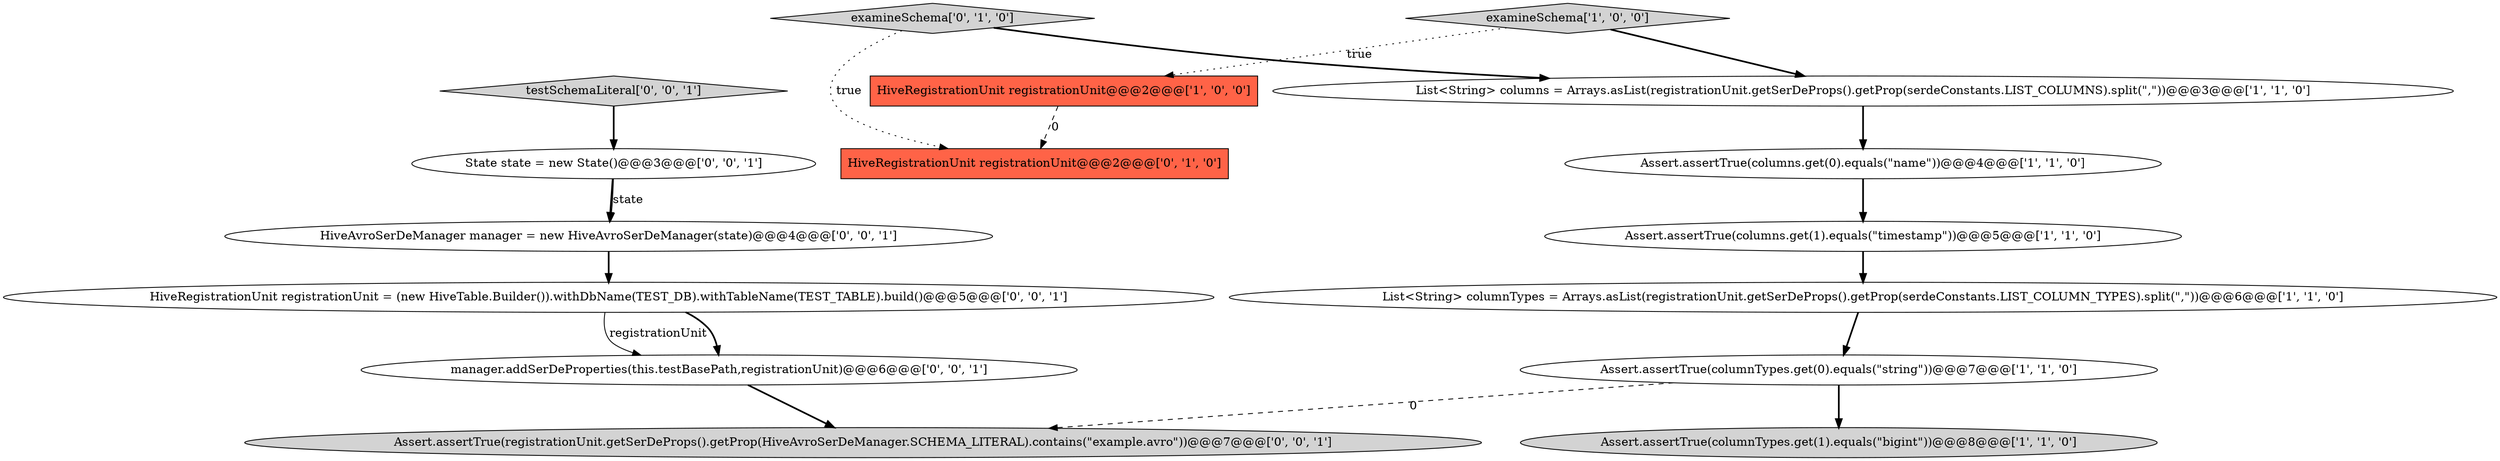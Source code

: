digraph {
14 [style = filled, label = "Assert.assertTrue(registrationUnit.getSerDeProps().getProp(HiveAvroSerDeManager.SCHEMA_LITERAL).contains(\"example.avro\"))@@@7@@@['0', '0', '1']", fillcolor = lightgray, shape = ellipse image = "AAA0AAABBB3BBB"];
10 [style = filled, label = "HiveRegistrationUnit registrationUnit = (new HiveTable.Builder()).withDbName(TEST_DB).withTableName(TEST_TABLE).build()@@@5@@@['0', '0', '1']", fillcolor = white, shape = ellipse image = "AAA0AAABBB3BBB"];
8 [style = filled, label = "HiveRegistrationUnit registrationUnit@@@2@@@['0', '1', '0']", fillcolor = tomato, shape = box image = "AAA1AAABBB2BBB"];
12 [style = filled, label = "State state = new State()@@@3@@@['0', '0', '1']", fillcolor = white, shape = ellipse image = "AAA0AAABBB3BBB"];
13 [style = filled, label = "HiveAvroSerDeManager manager = new HiveAvroSerDeManager(state)@@@4@@@['0', '0', '1']", fillcolor = white, shape = ellipse image = "AAA0AAABBB3BBB"];
1 [style = filled, label = "Assert.assertTrue(columnTypes.get(1).equals(\"bigint\"))@@@8@@@['1', '1', '0']", fillcolor = lightgray, shape = ellipse image = "AAA0AAABBB1BBB"];
15 [style = filled, label = "manager.addSerDeProperties(this.testBasePath,registrationUnit)@@@6@@@['0', '0', '1']", fillcolor = white, shape = ellipse image = "AAA0AAABBB3BBB"];
3 [style = filled, label = "List<String> columns = Arrays.asList(registrationUnit.getSerDeProps().getProp(serdeConstants.LIST_COLUMNS).split(\",\"))@@@3@@@['1', '1', '0']", fillcolor = white, shape = ellipse image = "AAA0AAABBB1BBB"];
2 [style = filled, label = "HiveRegistrationUnit registrationUnit@@@2@@@['1', '0', '0']", fillcolor = tomato, shape = box image = "AAA1AAABBB1BBB"];
7 [style = filled, label = "Assert.assertTrue(columns.get(1).equals(\"timestamp\"))@@@5@@@['1', '1', '0']", fillcolor = white, shape = ellipse image = "AAA0AAABBB1BBB"];
0 [style = filled, label = "Assert.assertTrue(columns.get(0).equals(\"name\"))@@@4@@@['1', '1', '0']", fillcolor = white, shape = ellipse image = "AAA0AAABBB1BBB"];
4 [style = filled, label = "Assert.assertTrue(columnTypes.get(0).equals(\"string\"))@@@7@@@['1', '1', '0']", fillcolor = white, shape = ellipse image = "AAA0AAABBB1BBB"];
6 [style = filled, label = "List<String> columnTypes = Arrays.asList(registrationUnit.getSerDeProps().getProp(serdeConstants.LIST_COLUMN_TYPES).split(\",\"))@@@6@@@['1', '1', '0']", fillcolor = white, shape = ellipse image = "AAA0AAABBB1BBB"];
11 [style = filled, label = "testSchemaLiteral['0', '0', '1']", fillcolor = lightgray, shape = diamond image = "AAA0AAABBB3BBB"];
9 [style = filled, label = "examineSchema['0', '1', '0']", fillcolor = lightgray, shape = diamond image = "AAA0AAABBB2BBB"];
5 [style = filled, label = "examineSchema['1', '0', '0']", fillcolor = lightgray, shape = diamond image = "AAA0AAABBB1BBB"];
5->3 [style = bold, label=""];
9->3 [style = bold, label=""];
12->13 [style = bold, label=""];
6->4 [style = bold, label=""];
13->10 [style = bold, label=""];
12->13 [style = solid, label="state"];
4->1 [style = bold, label=""];
11->12 [style = bold, label=""];
10->15 [style = solid, label="registrationUnit"];
4->14 [style = dashed, label="0"];
10->15 [style = bold, label=""];
15->14 [style = bold, label=""];
2->8 [style = dashed, label="0"];
3->0 [style = bold, label=""];
7->6 [style = bold, label=""];
5->2 [style = dotted, label="true"];
0->7 [style = bold, label=""];
9->8 [style = dotted, label="true"];
}
